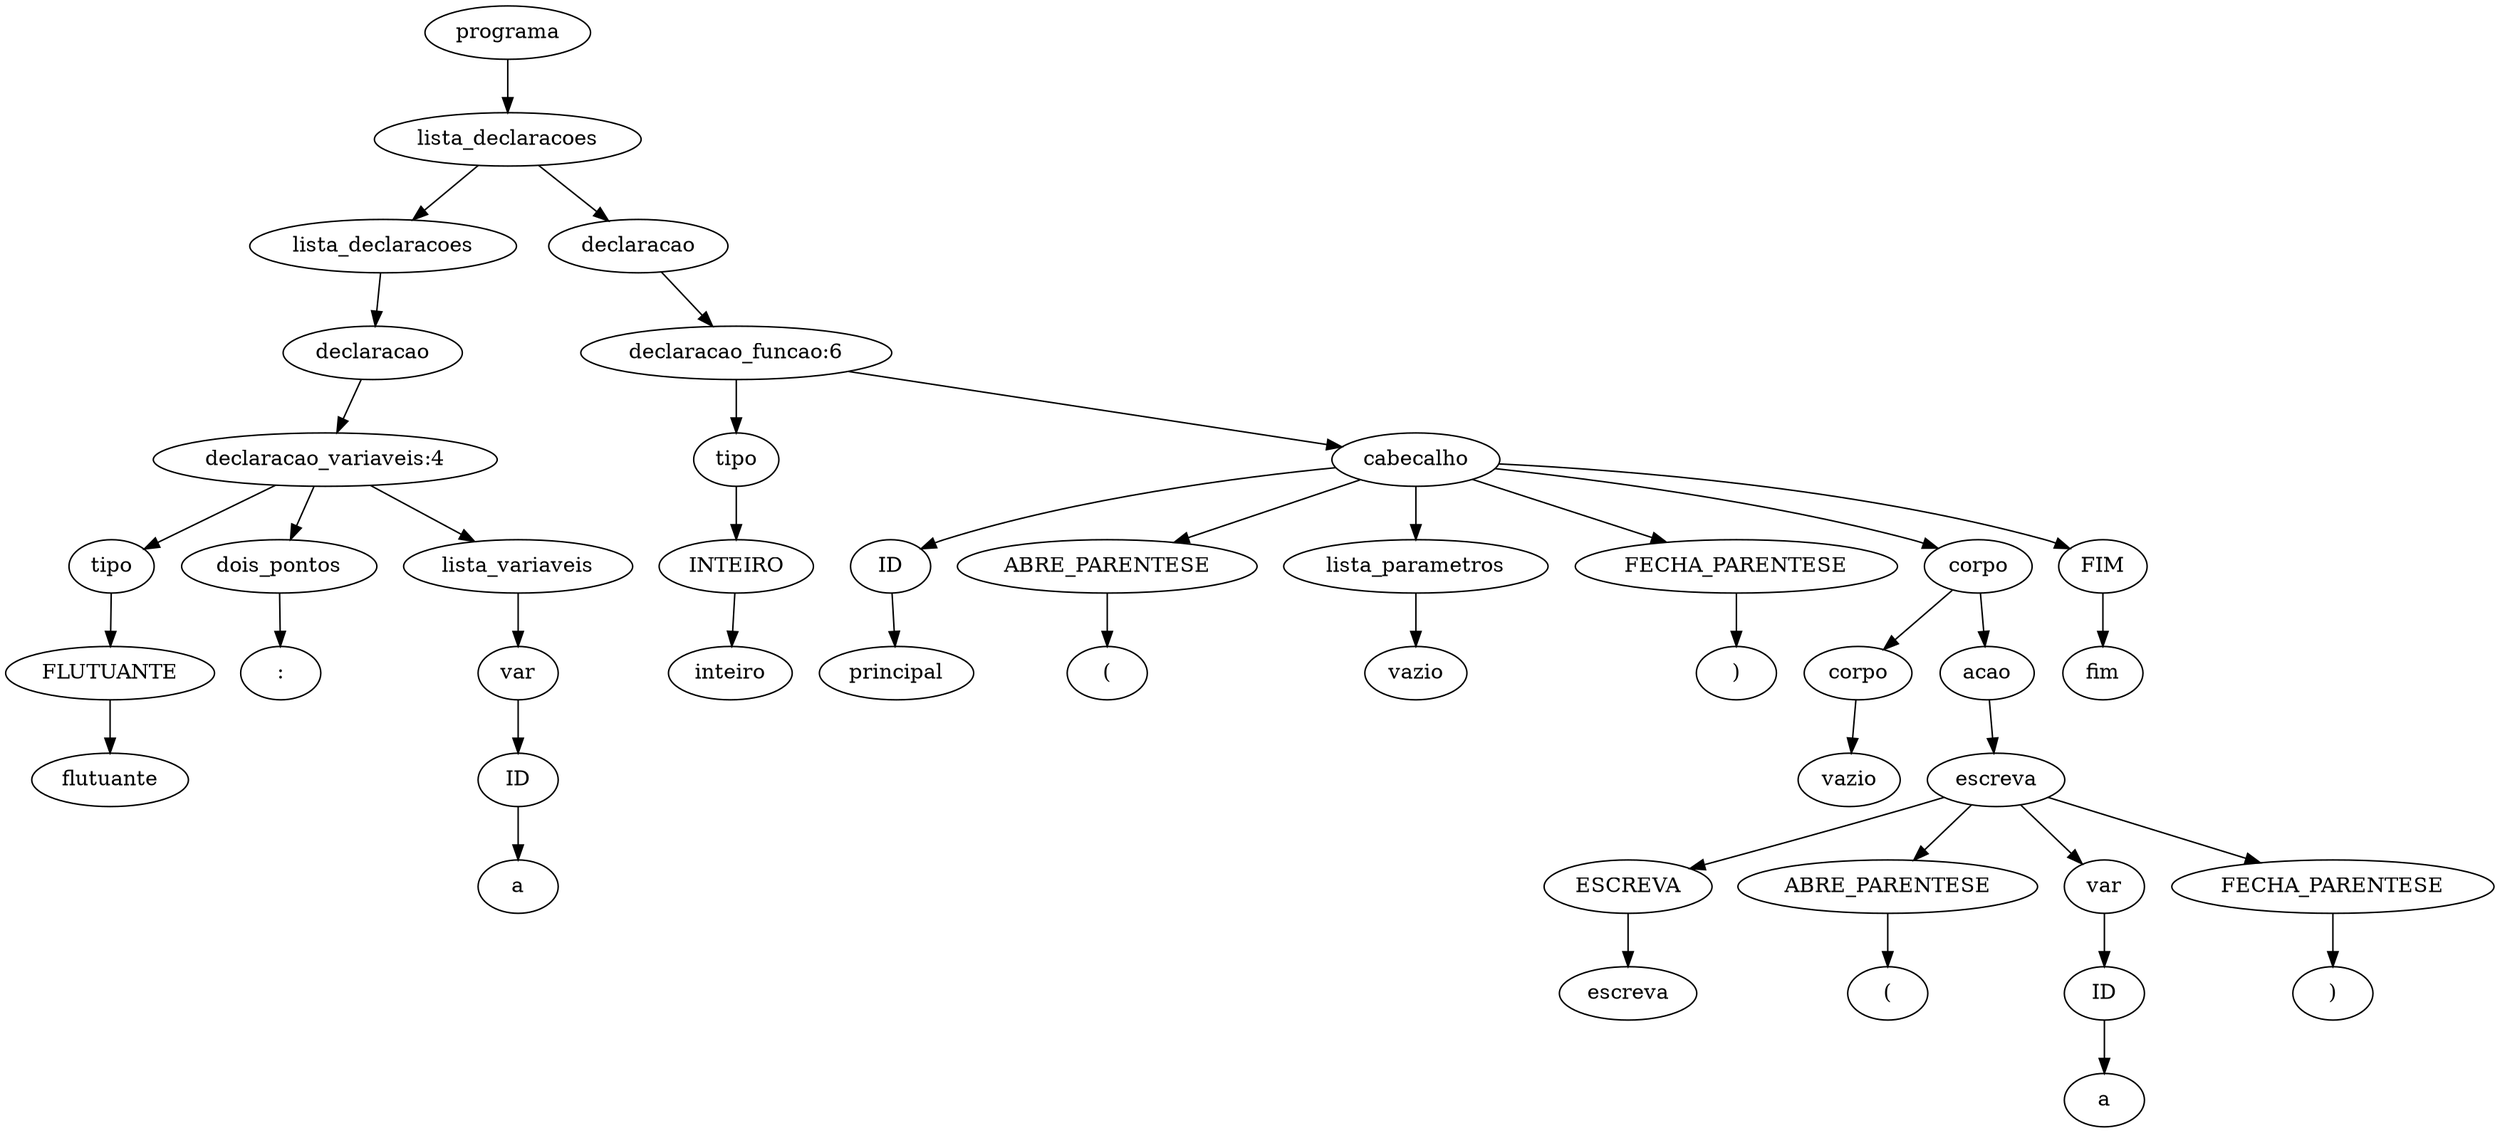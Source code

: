 digraph tree {
    "0x7f674f142970" [label="programa"];
    "0x7f674d1dc580" [label="lista_declaracoes"];
    "0x7f674d1dc280" [label="lista_declaracoes"];
    "0x7f674d233760" [label="declaracao"];
    "0x7f674d1dc1f0" [label="declaracao_variaveis:4"];
    "0x7f674d1dc160" [label="tipo"];
    "0x7f674d1dc1c0" [label="FLUTUANTE"];
    "0x7f674d1dc220" [label="flutuante"];
    "0x7f674d1dc2e0" [label="dois_pontos"];
    "0x7f674d1dc190" [label=":"];
    "0x7f674d1dc250" [label="lista_variaveis"];
    "0x7f674f142820" [label="var"];
    "0x7f67531a3160" [label="ID"];
    "0x7f674d1dc340" [label="a"];
    "0x7f674d1dc3d0" [label="declaracao"];
    "0x7f674d1dc100" [label="declaracao_funcao:6"];
    "0x7f674d1dc400" [label="tipo"];
    "0x7f674d1dc430" [label="INTEIRO"];
    "0x7f674d1dc460" [label="inteiro"];
    "0x7f674d1dc6d0" [label="cabecalho"];
    "0x7f674d1dcac0" [label="ID"];
    "0x7f674d1dcaf0" [label="principal"];
    "0x7f674d1dc880" [label="ABRE_PARENTESE"];
    "0x7f674d1dc820" [label="("];
    "0x7f674d1dc5e0" [label="lista_parametros"];
    "0x7f674d1dc310" [label="vazio"];
    "0x7f674d1dc850" [label="FECHA_PARENTESE"];
    "0x7f674d1dcb20" [label=")"];
    "0x7f674d1dc8e0" [label="corpo"];
    "0x7f674d1dc700" [label="corpo"];
    "0x7f674d1dc490" [label="vazio"];
    "0x7f674d1dc9a0" [label="acao"];
    "0x7f674d1dc7c0" [label="escreva"];
    "0x7f674d1dc7f0" [label="ESCREVA"];
    "0x7f674d1dc9d0" [label="escreva"];
    "0x7f674d1dca00" [label="ABRE_PARENTESE"];
    "0x7f674d1dca30" [label="("];
    "0x7f674d1dc610" [label="var"];
    "0x7f674d1dc670" [label="ID"];
    "0x7f674d1dc8b0" [label="a"];
    "0x7f674d1dca60" [label="FECHA_PARENTESE"];
    "0x7f674d1dca90" [label=")"];
    "0x7f674d1dcb50" [label="FIM"];
    "0x7f674d1dcb80" [label="fim"];
    "0x7f674f142970" -> "0x7f674d1dc580";
    "0x7f674d1dc580" -> "0x7f674d1dc280";
    "0x7f674d1dc580" -> "0x7f674d1dc3d0";
    "0x7f674d1dc280" -> "0x7f674d233760";
    "0x7f674d233760" -> "0x7f674d1dc1f0";
    "0x7f674d1dc1f0" -> "0x7f674d1dc160";
    "0x7f674d1dc1f0" -> "0x7f674d1dc2e0";
    "0x7f674d1dc1f0" -> "0x7f674d1dc250";
    "0x7f674d1dc160" -> "0x7f674d1dc1c0";
    "0x7f674d1dc1c0" -> "0x7f674d1dc220";
    "0x7f674d1dc2e0" -> "0x7f674d1dc190";
    "0x7f674d1dc250" -> "0x7f674f142820";
    "0x7f674f142820" -> "0x7f67531a3160";
    "0x7f67531a3160" -> "0x7f674d1dc340";
    "0x7f674d1dc3d0" -> "0x7f674d1dc100";
    "0x7f674d1dc100" -> "0x7f674d1dc400";
    "0x7f674d1dc100" -> "0x7f674d1dc6d0";
    "0x7f674d1dc400" -> "0x7f674d1dc430";
    "0x7f674d1dc430" -> "0x7f674d1dc460";
    "0x7f674d1dc6d0" -> "0x7f674d1dcac0";
    "0x7f674d1dc6d0" -> "0x7f674d1dc880";
    "0x7f674d1dc6d0" -> "0x7f674d1dc5e0";
    "0x7f674d1dc6d0" -> "0x7f674d1dc850";
    "0x7f674d1dc6d0" -> "0x7f674d1dc8e0";
    "0x7f674d1dc6d0" -> "0x7f674d1dcb50";
    "0x7f674d1dcac0" -> "0x7f674d1dcaf0";
    "0x7f674d1dc880" -> "0x7f674d1dc820";
    "0x7f674d1dc5e0" -> "0x7f674d1dc310";
    "0x7f674d1dc850" -> "0x7f674d1dcb20";
    "0x7f674d1dc8e0" -> "0x7f674d1dc700";
    "0x7f674d1dc8e0" -> "0x7f674d1dc9a0";
    "0x7f674d1dc700" -> "0x7f674d1dc490";
    "0x7f674d1dc9a0" -> "0x7f674d1dc7c0";
    "0x7f674d1dc7c0" -> "0x7f674d1dc7f0";
    "0x7f674d1dc7c0" -> "0x7f674d1dca00";
    "0x7f674d1dc7c0" -> "0x7f674d1dc610";
    "0x7f674d1dc7c0" -> "0x7f674d1dca60";
    "0x7f674d1dc7f0" -> "0x7f674d1dc9d0";
    "0x7f674d1dca00" -> "0x7f674d1dca30";
    "0x7f674d1dc610" -> "0x7f674d1dc670";
    "0x7f674d1dc670" -> "0x7f674d1dc8b0";
    "0x7f674d1dca60" -> "0x7f674d1dca90";
    "0x7f674d1dcb50" -> "0x7f674d1dcb80";
}
